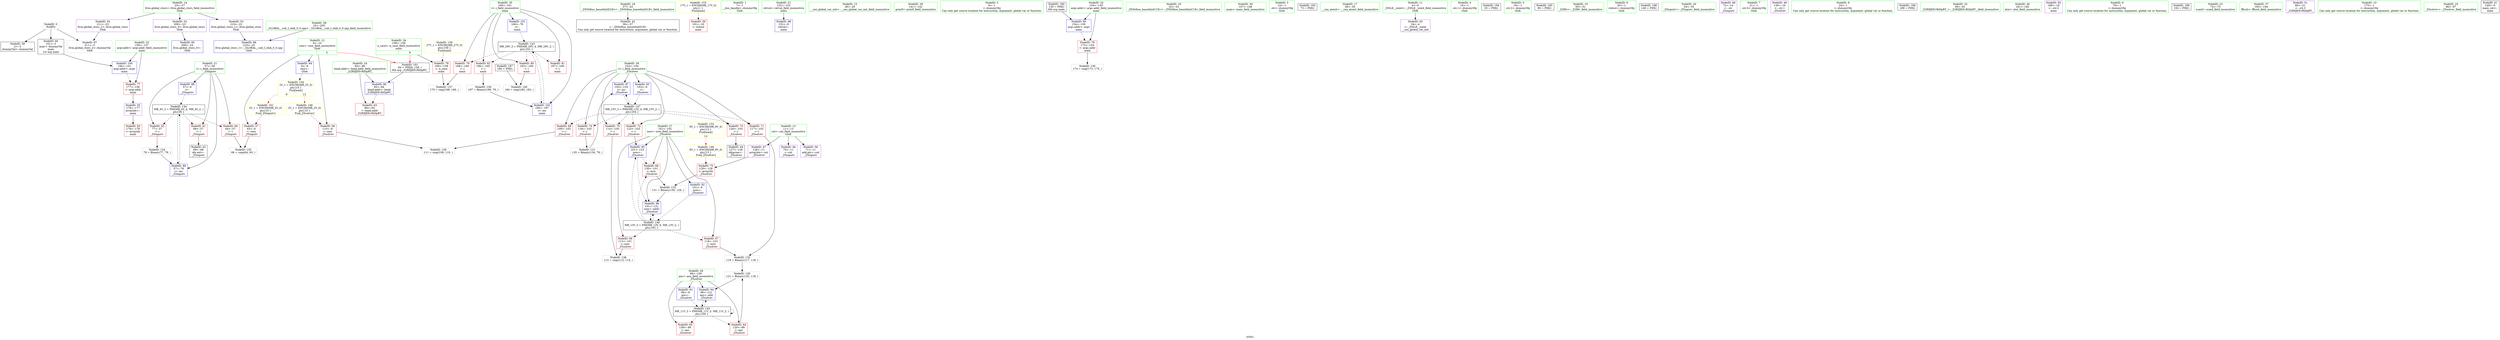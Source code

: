 digraph "SVFG" {
	label="SVFG";

	Node0x56302fb7aaf0 [shape=record,color=grey,label="{NodeID: 0\nNullPtr}"];
	Node0x56302fb7aaf0 -> Node0x56302fb903d0[style=solid];
	Node0x56302fb7aaf0 -> Node0x56302fb904d0[style=solid];
	Node0x56302fb7aaf0 -> Node0x56302fb93c70[style=solid];
	Node0x56302fb90c50 [shape=record,color=blue,label="{NodeID: 97\n103\<--135\ni\<--inc\n_Z5solvev\n}"];
	Node0x56302fb90c50 -> Node0x56302fb9e480[style=dashed];
	Node0x56302fb8ee50 [shape=record,color=green,label="{NodeID: 14\n23\<--27\nllvm.global_ctors\<--llvm.global_ctors_field_insensitive\nGlob }"];
	Node0x56302fb8ee50 -> Node0x56302fb91ee0[style=solid];
	Node0x56302fb8ee50 -> Node0x56302fb91fe0[style=solid];
	Node0x56302fb8ee50 -> Node0x56302fb920e0[style=solid];
	Node0x56302fb8f9f0 [shape=record,color=green,label="{NodeID: 28\n103\<--104\ni\<--i_field_insensitive\n_Z5solvev\n}"];
	Node0x56302fb8f9f0 -> Node0x56302fb92d40[style=solid];
	Node0x56302fb8f9f0 -> Node0x56302fb92e10[style=solid];
	Node0x56302fb8f9f0 -> Node0x56302fb92ee0[style=solid];
	Node0x56302fb8f9f0 -> Node0x56302fb92fb0[style=solid];
	Node0x56302fb8f9f0 -> Node0x56302fb93080[style=solid];
	Node0x56302fb8f9f0 -> Node0x56302fb93150[style=solid];
	Node0x56302fb8f9f0 -> Node0x56302fb94180[style=solid];
	Node0x56302fb8f9f0 -> Node0x56302fb90c50[style=solid];
	Node0x56302fb90670 [shape=record,color=black,label="{NodeID: 42\n36\<--37\n\<--_ZNSt8ios_base4InitD1Ev\nCan only get source location for instruction, argument, global var or function.}"];
	Node0x56302fb980b0 [shape=record,color=grey,label="{NodeID: 139\n111 = cmp(109, 110, )\n}"];
	Node0x56302fb922b0 [shape=record,color=purple,label="{NodeID: 56\n71\<--11\nadd.ptr\<--cnt\n_Z5inputv\n}"];
	Node0x56302fb9f820 [shape=record,color=yellow,style=double,label="{NodeID: 153\n17V_1 = ENCHI(MR_17V_0)\npts\{1 \}\nFun[main]}"];
	Node0x56302fb9f820 -> Node0x56302fb92520[style=dashed];
	Node0x56302fb92e10 [shape=record,color=red,label="{NodeID: 70\n114\<--103\n\<--i\n_Z5solvev\n}"];
	Node0x56302fb92e10 -> Node0x56302fb97f30[style=solid];
	Node0x56302fb93970 [shape=record,color=blue,label="{NodeID: 84\n8\<--9\nsmx\<--\nGlob }"];
	Node0x56302fb93970 -> Node0x56302fb9f930[style=dashed];
	Node0x56302fb8e4d0 [shape=record,color=green,label="{NodeID: 1\n7\<--1\n__dso_handle\<--dummyObj\nGlob }"];
	Node0x56302fb90d20 [shape=record,color=blue,label="{NodeID: 98\n152\<--9\nretval\<--\nmain\n}"];
	Node0x56302fb8eee0 [shape=record,color=green,label="{NodeID: 15\n28\<--29\n__cxx_global_var_init\<--__cxx_global_var_init_field_insensitive\n}"];
	Node0x56302fb8fac0 [shape=record,color=green,label="{NodeID: 29\n141\<--142\nprintf\<--printf_field_insensitive\n}"];
	Node0x56302fb90770 [shape=record,color=black,label="{NodeID: 43\n69\<--68\nidx.ext\<--\n_Z5inputv\n}"];
	Node0x56302fb98230 [shape=record,color=grey,label="{NodeID: 140\n184 = cmp(180, 183, )\n}"];
	Node0x56302fb92380 [shape=record,color=red,label="{NodeID: 57\n65\<--8\n\<--smx\n_Z5inputv\n}"];
	Node0x56302fb92380 -> Node0x56302fb91850[style=solid];
	Node0x56302fb9f930 [shape=record,color=yellow,style=double,label="{NodeID: 154\n2V_1 = ENCHI(MR_2V_0)\npts\{10 \}\nFun[main]|{<s0>9|<s1>12}}"];
	Node0x56302fb9f930:s0 -> Node0x56302fb9ff50[style=dashed,color=red];
	Node0x56302fb9f930:s1 -> Node0x56302fb9e980[style=dashed,color=red];
	Node0x56302fb92ee0 [shape=record,color=red,label="{NodeID: 71\n117\<--103\n\<--i\n_Z5solvev\n}"];
	Node0x56302fb92ee0 -> Node0x56302fb913d0[style=solid];
	Node0x56302fb93a70 [shape=record,color=blue,label="{NodeID: 85\n209\<--24\nllvm.global_ctors_0\<--\nGlob }"];
	Node0x56302fb8e560 [shape=record,color=green,label="{NodeID: 2\n9\<--1\n\<--dummyObj\nCan only get source location for instruction, argument, global var or function.}"];
	Node0x56302fb90df0 [shape=record,color=blue,label="{NodeID: 99\n154\<--150\nargc.addr\<--argc\nmain\n}"];
	Node0x56302fb90df0 -> Node0x56302fb932f0[style=dashed];
	Node0x56302fb8ef70 [shape=record,color=green,label="{NodeID: 16\n32\<--33\n_ZNSt8ios_base4InitC1Ev\<--_ZNSt8ios_base4InitC1Ev_field_insensitive\n}"];
	Node0x56302fb8fbc0 [shape=record,color=green,label="{NodeID: 30\n147\<--148\nmain\<--main_field_insensitive\n}"];
	Node0x56302fb90840 [shape=record,color=black,label="{NodeID: 44\n127\<--126\nidxprom\<--\n_Z5solvev\n}"];
	Node0x56302fb92450 [shape=record,color=red,label="{NodeID: 58\n110\<--8\n\<--smx\n_Z5solvev\n}"];
	Node0x56302fb92450 -> Node0x56302fb980b0[style=solid];
	Node0x56302fb9fa10 [shape=record,color=yellow,style=double,label="{NodeID: 155\n9V_1 = ENCHI(MR_9V_0)\npts\{13 \}\nFun[main]|{<s0>12}}"];
	Node0x56302fb9fa10:s0 -> Node0x56302fb9f4a0[style=dashed,color=red];
	Node0x56302fb92fb0 [shape=record,color=red,label="{NodeID: 72\n123\<--103\n\<--i\n_Z5solvev\n}"];
	Node0x56302fb92fb0 -> Node0x56302fb94320[style=solid];
	Node0x56302fb93b70 [shape=record,color=blue,label="{NodeID: 86\n210\<--25\nllvm.global_ctors_1\<--_GLOBAL__sub_I_shik_0_0.cpp\nGlob }"];
	Node0x56302fb8def0 [shape=record,color=green,label="{NodeID: 3\n14\<--1\n.str\<--dummyObj\nGlob }"];
	Node0x56302f9c3af0 [shape=record,color=black,label="{NodeID: 183\n73 = PHI()\n}"];
	Node0x56302fb90ec0 [shape=record,color=blue,label="{NodeID: 100\n156\<--151\nargv.addr\<--argv\nmain\n}"];
	Node0x56302fb90ec0 -> Node0x56302fb933c0[style=dashed];
	Node0x56302fb8f040 [shape=record,color=green,label="{NodeID: 17\n38\<--39\n__cxa_atexit\<--__cxa_atexit_field_insensitive\n}"];
	Node0x56302fb8fcc0 [shape=record,color=green,label="{NodeID: 31\n152\<--153\nretval\<--retval_field_insensitive\nmain\n}"];
	Node0x56302fb8fcc0 -> Node0x56302fb90d20[style=solid];
	Node0x56302fb90910 [shape=record,color=purple,label="{NodeID: 45\n34\<--4\n\<--_ZStL8__ioinit\n__cxx_global_var_init\n}"];
	Node0x56302fb92520 [shape=record,color=red,label="{NodeID: 59\n191\<--20\n\<--stdout\nmain\n}"];
	Node0x56302fb93080 [shape=record,color=red,label="{NodeID: 73\n126\<--103\n\<--i\n_Z5solvev\n}"];
	Node0x56302fb93080 -> Node0x56302fb90840[style=solid];
	Node0x56302fb93c70 [shape=record,color=blue, style = dotted,label="{NodeID: 87\n211\<--3\nllvm.global_ctors_2\<--dummyVal\nGlob }"];
	Node0x56302fb8df80 [shape=record,color=green,label="{NodeID: 4\n16\<--1\n.str.1\<--dummyObj\nGlob }"];
	Node0x56302fba7fb0 [shape=record,color=black,label="{NodeID: 184\n35 = PHI()\n}"];
	Node0x56302fb90f90 [shape=record,color=blue,label="{NodeID: 101\n160\<--79\ni\<--\nmain\n}"];
	Node0x56302fb90f90 -> Node0x56302fb9d080[style=dashed];
	Node0x56302fb8f110 [shape=record,color=green,label="{NodeID: 18\n37\<--43\n_ZNSt8ios_base4InitD1Ev\<--_ZNSt8ios_base4InitD1Ev_field_insensitive\n}"];
	Node0x56302fb8f110 -> Node0x56302fb90670[style=solid];
	Node0x56302fb8fd90 [shape=record,color=green,label="{NodeID: 32\n154\<--155\nargc.addr\<--argc.addr_field_insensitive\nmain\n}"];
	Node0x56302fb8fd90 -> Node0x56302fb932f0[style=solid];
	Node0x56302fb8fd90 -> Node0x56302fb90df0[style=solid];
	Node0x56302fb969a0 [shape=record,color=grey,label="{NodeID: 129\n121 = Binary(120, 119, )\n}"];
	Node0x56302fb969a0 -> Node0x56302fb94250[style=solid];
	Node0x56302fb909e0 [shape=record,color=purple,label="{NodeID: 46\n70\<--11\n\<--cnt\n_Z5inputv\n}"];
	Node0x56302fb9d080 [shape=record,color=black,label="{NodeID: 143\nMR_29V_3 = PHI(MR_29V_4, MR_29V_2, )\npts\{161 \}\n}"];
	Node0x56302fb9d080 -> Node0x56302fb93560[style=dashed];
	Node0x56302fb9d080 -> Node0x56302fb93630[style=dashed];
	Node0x56302fb9d080 -> Node0x56302fb93700[style=dashed];
	Node0x56302fb9d080 -> Node0x56302fb937d0[style=dashed];
	Node0x56302fb9d080 -> Node0x56302fb91060[style=dashed];
	Node0x56302fb925f0 [shape=record,color=red,label="{NodeID: 60\n64\<--57\n\<--i\n_Z5inputv\n}"];
	Node0x56302fb925f0 -> Node0x56302fb91850[style=solid];
	Node0x56302fb93150 [shape=record,color=red,label="{NodeID: 74\n134\<--103\n\<--i\n_Z5solvev\n}"];
	Node0x56302fb93150 -> Node0x56302fb96ca0[style=solid];
	Node0x56302fb93d70 [shape=record,color=blue,label="{NodeID: 88\n57\<--9\ni\<--\n_Z5inputv\n}"];
	Node0x56302fb93d70 -> Node0x56302fb9d580[style=dashed];
	Node0x56302fb8e010 [shape=record,color=green,label="{NodeID: 5\n18\<--1\n.str.2\<--dummyObj\nGlob }"];
	Node0x56302fba80b0 [shape=record,color=black,label="{NodeID: 185\n90 = PHI()\n}"];
	Node0x56302fb91060 [shape=record,color=blue,label="{NodeID: 102\n160\<--197\ni\<--inc\nmain\n}"];
	Node0x56302fb91060 -> Node0x56302fb9d080[style=dashed];
	Node0x56302fb8f1e0 [shape=record,color=green,label="{NodeID: 19\n50\<--51\n_Z2RIv\<--_Z2RIv_field_insensitive\n}"];
	Node0x56302fb8fe60 [shape=record,color=green,label="{NodeID: 33\n156\<--157\nargv.addr\<--argv.addr_field_insensitive\nmain\n}"];
	Node0x56302fb8fe60 -> Node0x56302fb933c0[style=solid];
	Node0x56302fb8fe60 -> Node0x56302fb90ec0[style=solid];
	Node0x56302fb96b20 [shape=record,color=grey,label="{NodeID: 130\n197 = Binary(196, 79, )\n}"];
	Node0x56302fb96b20 -> Node0x56302fb91060[style=solid];
	Node0x56302fb90ab0 [shape=record,color=purple,label="{NodeID: 47\n128\<--11\narrayidx\<--cnt\n_Z5solvev\n}"];
	Node0x56302fb90ab0 -> Node0x56302fb93220[style=solid];
	Node0x56302fb9d580 [shape=record,color=black,label="{NodeID: 144\nMR_4V_3 = PHI(MR_4V_4, MR_4V_2, )\npts\{58 \}\n}"];
	Node0x56302fb9d580 -> Node0x56302fb925f0[style=dashed];
	Node0x56302fb9d580 -> Node0x56302fb926c0[style=dashed];
	Node0x56302fb9d580 -> Node0x56302fb92790[style=dashed];
	Node0x56302fb9d580 -> Node0x56302fb93e40[style=dashed];
	Node0x56302fb926c0 [shape=record,color=red,label="{NodeID: 61\n68\<--57\n\<--i\n_Z5inputv\n}"];
	Node0x56302fb926c0 -> Node0x56302fb90770[style=solid];
	Node0x56302fb93220 [shape=record,color=red,label="{NodeID: 75\n129\<--128\n\<--arrayidx\n_Z5solvev\n}"];
	Node0x56302fb93220 -> Node0x56302fb91550[style=solid];
	Node0x56302fb93e40 [shape=record,color=blue,label="{NodeID: 89\n57\<--78\ni\<--inc\n_Z5inputv\n}"];
	Node0x56302fb93e40 -> Node0x56302fb9d580[style=dashed];
	Node0x56302fb8e0a0 [shape=record,color=green,label="{NodeID: 6\n20\<--1\nstdout\<--dummyObj\nGlob }"];
	Node0x56302fba88b0 [shape=record,color=black,label="{NodeID: 186\n140 = PHI()\n}"];
	Node0x56302fb8f2b0 [shape=record,color=green,label="{NodeID: 20\n54\<--55\n_Z5inputv\<--_Z5inputv_field_insensitive\n}"];
	Node0x56302fb8ff30 [shape=record,color=green,label="{NodeID: 34\n158\<--159\nn_case\<--n_case_field_insensitive\nmain\n|{|<s1>8}}"];
	Node0x56302fb8ff30 -> Node0x56302fb93490[style=solid];
	Node0x56302fb8ff30:s1 -> Node0x56302fba8de0[style=solid,color=red];
	Node0x56302fb96ca0 [shape=record,color=grey,label="{NodeID: 131\n135 = Binary(134, 79, )\n}"];
	Node0x56302fb96ca0 -> Node0x56302fb90c50[style=solid];
	Node0x56302fb91ba0 [shape=record,color=purple,label="{NodeID: 48\n72\<--14\n\<--.str\n_Z5inputv\n}"];
	Node0x56302fb9da80 [shape=record,color=black,label="{NodeID: 145\nMR_11V_3 = PHI(MR_11V_5, MR_11V_2, )\npts\{100 \}\n}"];
	Node0x56302fb9da80 -> Node0x56302fb92930[style=dashed];
	Node0x56302fb9da80 -> Node0x56302fb92a00[style=dashed];
	Node0x56302fb9da80 -> Node0x56302fb94250[style=dashed];
	Node0x56302fb9da80 -> Node0x56302fb9da80[style=dashed];
	Node0x56302fb92790 [shape=record,color=red,label="{NodeID: 62\n77\<--57\n\<--i\n_Z5inputv\n}"];
	Node0x56302fb92790 -> Node0x56302fb916d0[style=solid];
	Node0x56302fb9fd90 [shape=record,color=yellow,style=double,label="{NodeID: 159\n27V_1 = ENCHI(MR_27V_0)\npts\{159 \}\nFun[main]}"];
	Node0x56302fb9fd90 -> Node0x56302fb93490[style=dashed];
	Node0x56302fb932f0 [shape=record,color=red,label="{NodeID: 76\n173\<--154\n\<--argc.addr\nmain\n}"];
	Node0x56302fb932f0 -> Node0x56302fb919d0[style=solid];
	Node0x56302fb93f10 [shape=record,color=blue,label="{NodeID: 90\n85\<--84\nhead.addr\<--head\n_Z2RIIJEEvRiDpRT_\n}"];
	Node0x56302fb93f10 -> Node0x56302fb92860[style=dashed];
	Node0x56302fb8ea60 [shape=record,color=green,label="{NodeID: 7\n21\<--1\n.str.3\<--dummyObj\nGlob }"];
	Node0x56302fba8980 [shape=record,color=black,label="{NodeID: 187\n180 = PHI()\n}"];
	Node0x56302fba8980 -> Node0x56302fb98230[style=solid];
	Node0x56302fb8f3b0 [shape=record,color=green,label="{NodeID: 21\n57\<--58\ni\<--i_field_insensitive\n_Z5inputv\n}"];
	Node0x56302fb8f3b0 -> Node0x56302fb925f0[style=solid];
	Node0x56302fb8f3b0 -> Node0x56302fb926c0[style=solid];
	Node0x56302fb8f3b0 -> Node0x56302fb92790[style=solid];
	Node0x56302fb8f3b0 -> Node0x56302fb93d70[style=solid];
	Node0x56302fb8f3b0 -> Node0x56302fb93e40[style=solid];
	Node0x56302fb90000 [shape=record,color=green,label="{NodeID: 35\n160\<--161\ni\<--i_field_insensitive\nmain\n}"];
	Node0x56302fb90000 -> Node0x56302fb93560[style=solid];
	Node0x56302fb90000 -> Node0x56302fb93630[style=solid];
	Node0x56302fb90000 -> Node0x56302fb93700[style=solid];
	Node0x56302fb90000 -> Node0x56302fb937d0[style=solid];
	Node0x56302fb90000 -> Node0x56302fb90f90[style=solid];
	Node0x56302fb90000 -> Node0x56302fb91060[style=solid];
	Node0x56302fb913d0 [shape=record,color=grey,label="{NodeID: 132\n119 = Binary(117, 118, )\n}"];
	Node0x56302fb913d0 -> Node0x56302fb969a0[style=solid];
	Node0x56302fb91c70 [shape=record,color=purple,label="{NodeID: 49\n139\<--16\n\<--.str.1\n_Z5solvev\n}"];
	Node0x56302fb9df80 [shape=record,color=black,label="{NodeID: 146\nMR_13V_3 = PHI(MR_13V_6, MR_13V_2, )\npts\{102 \}\n}"];
	Node0x56302fb9df80 -> Node0x56302fb92ad0[style=dashed];
	Node0x56302fb9df80 -> Node0x56302fb92ba0[style=dashed];
	Node0x56302fb9df80 -> Node0x56302fb92c70[style=dashed];
	Node0x56302fb9df80 -> Node0x56302fb94320[style=dashed];
	Node0x56302fb9df80 -> Node0x56302fb90b80[style=dashed];
	Node0x56302fb92860 [shape=record,color=red,label="{NodeID: 63\n88\<--85\n\<--head.addr\n_Z2RIIJEEvRiDpRT_\n}"];
	Node0x56302fb933c0 [shape=record,color=red,label="{NodeID: 77\n177\<--156\n\<--argv.addr\nmain\n}"];
	Node0x56302fb933c0 -> Node0x56302fb921e0[style=solid];
	Node0x56302fb93fe0 [shape=record,color=blue,label="{NodeID: 91\n99\<--9\nans\<--\n_Z5solvev\n}"];
	Node0x56302fb93fe0 -> Node0x56302fb9da80[style=dashed];
	Node0x56302fb8eaf0 [shape=record,color=green,label="{NodeID: 8\n24\<--1\n\<--dummyObj\nCan only get source location for instruction, argument, global var or function.}"];
	Node0x56302fba8ae0 [shape=record,color=black,label="{NodeID: 188\n189 = PHI()\n}"];
	Node0x56302fb8f480 [shape=record,color=green,label="{NodeID: 22\n60\<--61\n_Z2RIIJEEvRiDpRT_\<--_Z2RIIJEEvRiDpRT__field_insensitive\n}"];
	Node0x56302fb900d0 [shape=record,color=green,label="{NodeID: 36\n181\<--182\natoi\<--atoi_field_insensitive\n}"];
	Node0x56302fb91550 [shape=record,color=grey,label="{NodeID: 133\n131 = Binary(130, 129, )\n}"];
	Node0x56302fb91550 -> Node0x56302fb90b80[style=solid];
	Node0x56302fb91d40 [shape=record,color=purple,label="{NodeID: 50\n188\<--18\n\<--.str.2\nmain\n}"];
	Node0x56302fb9e480 [shape=record,color=black,label="{NodeID: 147\nMR_15V_3 = PHI(MR_15V_4, MR_15V_2, )\npts\{104 \}\n}"];
	Node0x56302fb9e480 -> Node0x56302fb92d40[style=dashed];
	Node0x56302fb9e480 -> Node0x56302fb92e10[style=dashed];
	Node0x56302fb9e480 -> Node0x56302fb92ee0[style=dashed];
	Node0x56302fb9e480 -> Node0x56302fb92fb0[style=dashed];
	Node0x56302fb9e480 -> Node0x56302fb93080[style=dashed];
	Node0x56302fb9e480 -> Node0x56302fb93150[style=dashed];
	Node0x56302fb9e480 -> Node0x56302fb90c50[style=dashed];
	Node0x56302fb92930 [shape=record,color=red,label="{NodeID: 64\n120\<--99\n\<--ans\n_Z5solvev\n}"];
	Node0x56302fb92930 -> Node0x56302fb969a0[style=solid];
	Node0x56302fb9ff50 [shape=record,color=yellow,style=double,label="{NodeID: 161\n2V_1 = ENCHI(MR_2V_0)\npts\{10 \}\nFun[_Z5inputv]}"];
	Node0x56302fb9ff50 -> Node0x56302fb92380[style=dashed];
	Node0x56302fb93490 [shape=record,color=red,label="{NodeID: 78\n169\<--158\n\<--n_case\nmain\n}"];
	Node0x56302fb93490 -> Node0x56302fb97df0[style=solid];
	Node0x56302fb940b0 [shape=record,color=blue,label="{NodeID: 92\n101\<--9\nnow\<--\n_Z5solvev\n}"];
	Node0x56302fb940b0 -> Node0x56302fb9df80[style=dashed];
	Node0x56302fb8eb80 [shape=record,color=green,label="{NodeID: 9\n79\<--1\n\<--dummyObj\nCan only get source location for instruction, argument, global var or function.}"];
	Node0x56302fba8bb0 [shape=record,color=black,label="{NodeID: 189\n192 = PHI()\n}"];
	Node0x56302fb8f580 [shape=record,color=green,label="{NodeID: 23\n74\<--75\nscanf\<--scanf_field_insensitive\n}"];
	Node0x56302fb901d0 [shape=record,color=green,label="{NodeID: 37\n193\<--194\nfflush\<--fflush_field_insensitive\n}"];
	Node0x56302fb916d0 [shape=record,color=grey,label="{NodeID: 134\n78 = Binary(77, 79, )\n}"];
	Node0x56302fb916d0 -> Node0x56302fb93e40[style=solid];
	Node0x56302fb91e10 [shape=record,color=purple,label="{NodeID: 51\n89\<--21\n\<--.str.3\n_Z2RIIJEEvRiDpRT_\n}"];
	Node0x56302fb9e980 [shape=record,color=yellow,style=double,label="{NodeID: 148\n2V_1 = ENCHI(MR_2V_0)\npts\{10 \}\nFun[_Z5solvev]}"];
	Node0x56302fb9e980 -> Node0x56302fb92450[style=dashed];
	Node0x56302fb92a00 [shape=record,color=red,label="{NodeID: 65\n138\<--99\n\<--ans\n_Z5solvev\n}"];
	Node0x56302fb93560 [shape=record,color=red,label="{NodeID: 79\n168\<--160\n\<--i\nmain\n}"];
	Node0x56302fb93560 -> Node0x56302fb97df0[style=solid];
	Node0x56302fb94180 [shape=record,color=blue,label="{NodeID: 93\n103\<--9\ni\<--\n_Z5solvev\n}"];
	Node0x56302fb94180 -> Node0x56302fb9e480[style=dashed];
	Node0x56302fb8ec10 [shape=record,color=green,label="{NodeID: 10\n175\<--1\n\<--dummyObj\nCan only get source location for instruction, argument, global var or function.}"];
	Node0x56302fba8c80 [shape=record,color=black,label="{NodeID: 190\n150 = PHI()\n0th arg main }"];
	Node0x56302fba8c80 -> Node0x56302fb90df0[style=solid];
	Node0x56302fb8f680 [shape=record,color=green,label="{NodeID: 24\n85\<--86\nhead.addr\<--head.addr_field_insensitive\n_Z2RIIJEEvRiDpRT_\n}"];
	Node0x56302fb8f680 -> Node0x56302fb92860[style=solid];
	Node0x56302fb8f680 -> Node0x56302fb93f10[style=solid];
	Node0x56302fb902d0 [shape=record,color=green,label="{NodeID: 38\n25\<--205\n_GLOBAL__sub_I_shik_0_0.cpp\<--_GLOBAL__sub_I_shik_0_0.cpp_field_insensitive\n}"];
	Node0x56302fb902d0 -> Node0x56302fb93b70[style=solid];
	Node0x56302fb91850 [shape=record,color=grey,label="{NodeID: 135\n66 = cmp(64, 65, )\n}"];
	Node0x56302fb91ee0 [shape=record,color=purple,label="{NodeID: 52\n209\<--23\nllvm.global_ctors_0\<--llvm.global_ctors\nGlob }"];
	Node0x56302fb91ee0 -> Node0x56302fb93a70[style=solid];
	Node0x56302fb9f4a0 [shape=record,color=yellow,style=double,label="{NodeID: 149\n9V_1 = ENCHI(MR_9V_0)\npts\{13 \}\nFun[_Z5solvev]}"];
	Node0x56302fb9f4a0 -> Node0x56302fb93220[style=dashed];
	Node0x56302fb92ad0 [shape=record,color=red,label="{NodeID: 66\n113\<--101\n\<--now\n_Z5solvev\n}"];
	Node0x56302fb92ad0 -> Node0x56302fb97f30[style=solid];
	Node0x56302fb93630 [shape=record,color=red,label="{NodeID: 80\n183\<--160\n\<--i\nmain\n}"];
	Node0x56302fb93630 -> Node0x56302fb98230[style=solid];
	Node0x56302fb94250 [shape=record,color=blue,label="{NodeID: 94\n99\<--121\nans\<--add\n_Z5solvev\n}"];
	Node0x56302fb94250 -> Node0x56302fb9da80[style=dashed];
	Node0x56302fb8eca0 [shape=record,color=green,label="{NodeID: 11\n4\<--6\n_ZStL8__ioinit\<--_ZStL8__ioinit_field_insensitive\nGlob }"];
	Node0x56302fb8eca0 -> Node0x56302fb90910[style=solid];
	Node0x56302fba8de0 [shape=record,color=black,label="{NodeID: 191\n84 = PHI(8, 158, )\n0th arg _Z2RIIJEEvRiDpRT_ }"];
	Node0x56302fba8de0 -> Node0x56302fb93f10[style=solid];
	Node0x56302fb8f750 [shape=record,color=green,label="{NodeID: 25\n96\<--97\n_Z5solvev\<--_Z5solvev_field_insensitive\n}"];
	Node0x56302fb903d0 [shape=record,color=black,label="{NodeID: 39\n2\<--3\ndummyVal\<--dummyVal\n}"];
	Node0x56302fb919d0 [shape=record,color=grey,label="{NodeID: 136\n174 = cmp(173, 175, )\n}"];
	Node0x56302fb91fe0 [shape=record,color=purple,label="{NodeID: 53\n210\<--23\nllvm.global_ctors_1\<--llvm.global_ctors\nGlob }"];
	Node0x56302fb91fe0 -> Node0x56302fb93b70[style=solid];
	Node0x56302fb92ba0 [shape=record,color=red,label="{NodeID: 67\n118\<--101\n\<--now\n_Z5solvev\n}"];
	Node0x56302fb92ba0 -> Node0x56302fb913d0[style=solid];
	Node0x56302fb93700 [shape=record,color=red,label="{NodeID: 81\n187\<--160\n\<--i\nmain\n}"];
	Node0x56302fb94320 [shape=record,color=blue,label="{NodeID: 95\n101\<--123\nnow\<--\n_Z5solvev\n}"];
	Node0x56302fb94320 -> Node0x56302fb92c70[style=dashed];
	Node0x56302fb94320 -> Node0x56302fb90b80[style=dashed];
	Node0x56302fb8ed30 [shape=record,color=green,label="{NodeID: 12\n8\<--10\nsmx\<--smx_field_insensitive\nGlob |{|<s3>3}}"];
	Node0x56302fb8ed30 -> Node0x56302fb92380[style=solid];
	Node0x56302fb8ed30 -> Node0x56302fb92450[style=solid];
	Node0x56302fb8ed30 -> Node0x56302fb93970[style=solid];
	Node0x56302fb8ed30:s3 -> Node0x56302fba8de0[style=solid,color=red];
	Node0x56302fb8f850 [shape=record,color=green,label="{NodeID: 26\n99\<--100\nans\<--ans_field_insensitive\n_Z5solvev\n}"];
	Node0x56302fb8f850 -> Node0x56302fb92930[style=solid];
	Node0x56302fb8f850 -> Node0x56302fb92a00[style=solid];
	Node0x56302fb8f850 -> Node0x56302fb93fe0[style=solid];
	Node0x56302fb8f850 -> Node0x56302fb94250[style=solid];
	Node0x56302fb904d0 [shape=record,color=black,label="{NodeID: 40\n151\<--3\nargv\<--dummyVal\nmain\n1st arg main }"];
	Node0x56302fb904d0 -> Node0x56302fb90ec0[style=solid];
	Node0x56302fb97df0 [shape=record,color=grey,label="{NodeID: 137\n170 = cmp(168, 169, )\n}"];
	Node0x56302fb920e0 [shape=record,color=purple,label="{NodeID: 54\n211\<--23\nllvm.global_ctors_2\<--llvm.global_ctors\nGlob }"];
	Node0x56302fb920e0 -> Node0x56302fb93c70[style=solid];
	Node0x56302fb92c70 [shape=record,color=red,label="{NodeID: 68\n130\<--101\n\<--now\n_Z5solvev\n}"];
	Node0x56302fb92c70 -> Node0x56302fb91550[style=solid];
	Node0x56302fb937d0 [shape=record,color=red,label="{NodeID: 82\n196\<--160\n\<--i\nmain\n}"];
	Node0x56302fb937d0 -> Node0x56302fb96b20[style=solid];
	Node0x56302fb90b80 [shape=record,color=blue,label="{NodeID: 96\n101\<--131\nnow\<--add2\n_Z5solvev\n}"];
	Node0x56302fb90b80 -> Node0x56302fb9df80[style=dashed];
	Node0x56302fb8edc0 [shape=record,color=green,label="{NodeID: 13\n11\<--13\ncnt\<--cnt_field_insensitive\nGlob }"];
	Node0x56302fb8edc0 -> Node0x56302fb909e0[style=solid];
	Node0x56302fb8edc0 -> Node0x56302fb90ab0[style=solid];
	Node0x56302fb8edc0 -> Node0x56302fb922b0[style=solid];
	Node0x56302fb8f920 [shape=record,color=green,label="{NodeID: 27\n101\<--102\nnow\<--now_field_insensitive\n_Z5solvev\n}"];
	Node0x56302fb8f920 -> Node0x56302fb92ad0[style=solid];
	Node0x56302fb8f920 -> Node0x56302fb92ba0[style=solid];
	Node0x56302fb8f920 -> Node0x56302fb92c70[style=solid];
	Node0x56302fb8f920 -> Node0x56302fb940b0[style=solid];
	Node0x56302fb8f920 -> Node0x56302fb94320[style=solid];
	Node0x56302fb8f920 -> Node0x56302fb90b80[style=solid];
	Node0x56302fb905a0 [shape=record,color=black,label="{NodeID: 41\n149\<--9\nmain_ret\<--\nmain\n}"];
	Node0x56302fb97f30 [shape=record,color=grey,label="{NodeID: 138\n115 = cmp(113, 114, )\n}"];
	Node0x56302fb921e0 [shape=record,color=purple,label="{NodeID: 55\n178\<--177\narrayidx\<--\nmain\n}"];
	Node0x56302fb921e0 -> Node0x56302fb938a0[style=solid];
	Node0x56302fb92d40 [shape=record,color=red,label="{NodeID: 69\n109\<--103\n\<--i\n_Z5solvev\n}"];
	Node0x56302fb92d40 -> Node0x56302fb980b0[style=solid];
	Node0x56302fb938a0 [shape=record,color=red,label="{NodeID: 83\n179\<--178\n\<--arrayidx\nmain\n}"];
}
